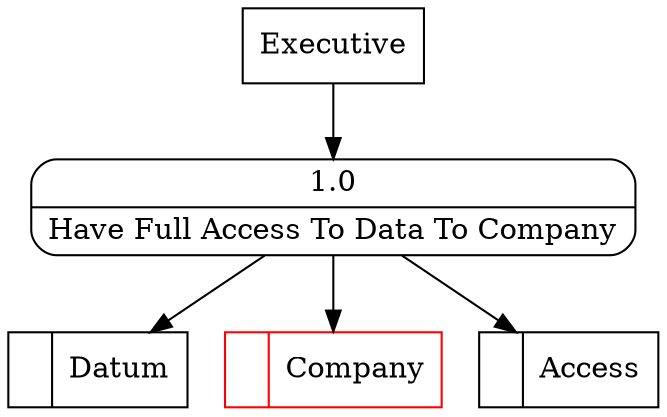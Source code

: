 digraph dfd2{ 
node[shape=record]
200 [label="<f0>  |<f1> Datum " ];
201 [label="<f0>  |<f1> Company " color=red];
202 [label="<f0>  |<f1> Access " ];
203 [label="Executive" shape=box];
204 [label="{<f0> 1.0|<f1> Have Full Access To Data To Company }" shape=Mrecord];
203 -> 204
204 -> 202
204 -> 200
204 -> 201
}